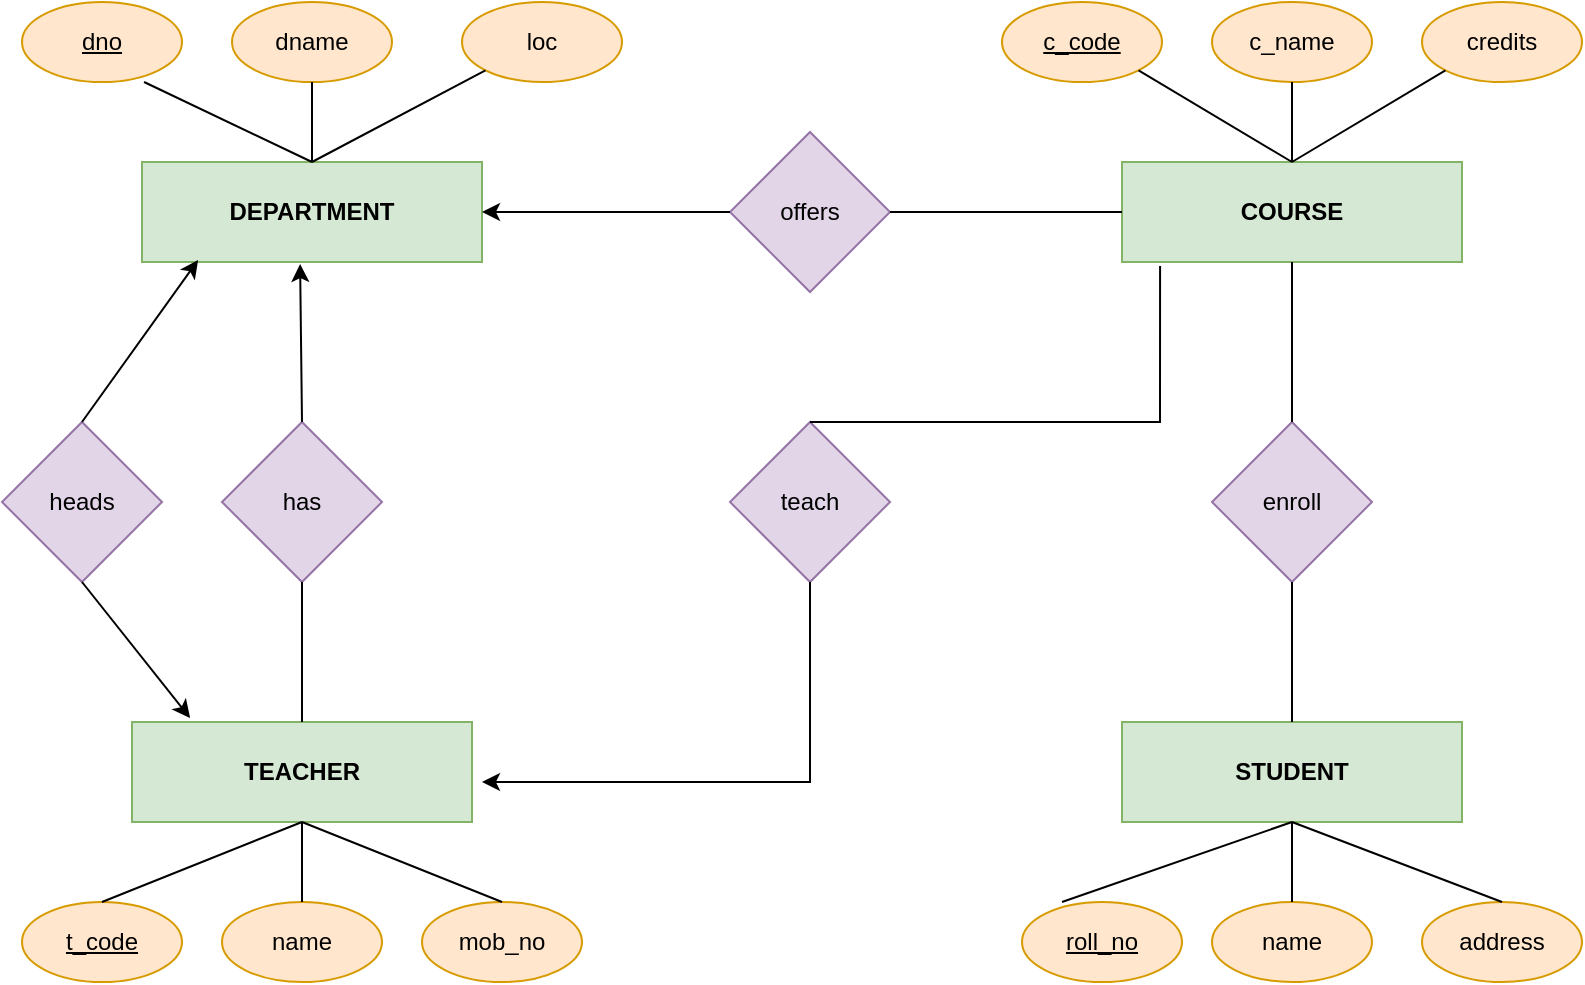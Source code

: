 <mxfile version="20.8.20" type="github">
  <diagram id="C5RBs43oDa-KdzZeNtuy" name="Page-1">
    <mxGraphModel dx="880" dy="484" grid="1" gridSize="10" guides="1" tooltips="1" connect="1" arrows="1" fold="1" page="1" pageScale="1" pageWidth="827" pageHeight="1169" math="0" shadow="0">
      <root>
        <mxCell id="WIyWlLk6GJQsqaUBKTNV-0" />
        <mxCell id="WIyWlLk6GJQsqaUBKTNV-1" parent="WIyWlLk6GJQsqaUBKTNV-0" />
        <mxCell id="QmelOGn8Bxy0PA6LhQc5-0" value="DEPARTMENT" style="rounded=0;whiteSpace=wrap;html=1;fontStyle=1;fillColor=#d5e8d4;strokeColor=#82b366;" vertex="1" parent="WIyWlLk6GJQsqaUBKTNV-1">
          <mxGeometry x="80" y="100" width="170" height="50" as="geometry" />
        </mxCell>
        <mxCell id="QmelOGn8Bxy0PA6LhQc5-1" value="COURSE" style="rounded=0;whiteSpace=wrap;html=1;fontStyle=1;fillColor=#d5e8d4;strokeColor=#82b366;" vertex="1" parent="WIyWlLk6GJQsqaUBKTNV-1">
          <mxGeometry x="570" y="100" width="170" height="50" as="geometry" />
        </mxCell>
        <mxCell id="QmelOGn8Bxy0PA6LhQc5-2" value="offers" style="rhombus;whiteSpace=wrap;html=1;fillColor=#e1d5e7;strokeColor=#9673a6;" vertex="1" parent="WIyWlLk6GJQsqaUBKTNV-1">
          <mxGeometry x="374" y="85" width="80" height="80" as="geometry" />
        </mxCell>
        <mxCell id="QmelOGn8Bxy0PA6LhQc5-3" value="" style="endArrow=classic;html=1;rounded=0;entryX=1;entryY=0.5;entryDx=0;entryDy=0;exitX=0;exitY=0.5;exitDx=0;exitDy=0;" edge="1" parent="WIyWlLk6GJQsqaUBKTNV-1" source="QmelOGn8Bxy0PA6LhQc5-2" target="QmelOGn8Bxy0PA6LhQc5-0">
          <mxGeometry width="50" height="50" relative="1" as="geometry">
            <mxPoint x="270" y="160" as="sourcePoint" />
            <mxPoint x="320" y="110" as="targetPoint" />
          </mxGeometry>
        </mxCell>
        <mxCell id="QmelOGn8Bxy0PA6LhQc5-5" value="" style="endArrow=none;html=1;rounded=0;exitX=1;exitY=0.5;exitDx=0;exitDy=0;entryX=0;entryY=0.5;entryDx=0;entryDy=0;" edge="1" parent="WIyWlLk6GJQsqaUBKTNV-1" source="QmelOGn8Bxy0PA6LhQc5-2" target="QmelOGn8Bxy0PA6LhQc5-1">
          <mxGeometry width="50" height="50" relative="1" as="geometry">
            <mxPoint x="440" y="170" as="sourcePoint" />
            <mxPoint x="490" y="120" as="targetPoint" />
          </mxGeometry>
        </mxCell>
        <mxCell id="QmelOGn8Bxy0PA6LhQc5-6" value="heads" style="rhombus;whiteSpace=wrap;html=1;fillColor=#e1d5e7;strokeColor=#9673a6;" vertex="1" parent="WIyWlLk6GJQsqaUBKTNV-1">
          <mxGeometry x="10" y="230" width="80" height="80" as="geometry" />
        </mxCell>
        <mxCell id="QmelOGn8Bxy0PA6LhQc5-7" value="has" style="rhombus;whiteSpace=wrap;html=1;fillColor=#e1d5e7;strokeColor=#9673a6;" vertex="1" parent="WIyWlLk6GJQsqaUBKTNV-1">
          <mxGeometry x="120" y="230" width="80" height="80" as="geometry" />
        </mxCell>
        <mxCell id="QmelOGn8Bxy0PA6LhQc5-8" value="teach" style="rhombus;whiteSpace=wrap;html=1;fillColor=#e1d5e7;strokeColor=#9673a6;" vertex="1" parent="WIyWlLk6GJQsqaUBKTNV-1">
          <mxGeometry x="374" y="230" width="80" height="80" as="geometry" />
        </mxCell>
        <mxCell id="QmelOGn8Bxy0PA6LhQc5-9" value="enroll" style="rhombus;whiteSpace=wrap;html=1;fillColor=#e1d5e7;strokeColor=#9673a6;" vertex="1" parent="WIyWlLk6GJQsqaUBKTNV-1">
          <mxGeometry x="615" y="230" width="80" height="80" as="geometry" />
        </mxCell>
        <mxCell id="QmelOGn8Bxy0PA6LhQc5-11" value="TEACHER" style="rounded=0;whiteSpace=wrap;html=1;fontStyle=1;fillColor=#d5e8d4;strokeColor=#82b366;" vertex="1" parent="WIyWlLk6GJQsqaUBKTNV-1">
          <mxGeometry x="75" y="380" width="170" height="50" as="geometry" />
        </mxCell>
        <mxCell id="QmelOGn8Bxy0PA6LhQc5-13" value="STUDENT" style="rounded=0;whiteSpace=wrap;html=1;fontStyle=1;fillColor=#d5e8d4;strokeColor=#82b366;" vertex="1" parent="WIyWlLk6GJQsqaUBKTNV-1">
          <mxGeometry x="570" y="380" width="170" height="50" as="geometry" />
        </mxCell>
        <mxCell id="QmelOGn8Bxy0PA6LhQc5-14" value="dno" style="ellipse;whiteSpace=wrap;html=1;fillColor=#ffe6cc;strokeColor=#d79b00;fontStyle=4" vertex="1" parent="WIyWlLk6GJQsqaUBKTNV-1">
          <mxGeometry x="20" y="20" width="80" height="40" as="geometry" />
        </mxCell>
        <mxCell id="QmelOGn8Bxy0PA6LhQc5-15" value="dname" style="ellipse;whiteSpace=wrap;html=1;fillColor=#ffe6cc;strokeColor=#d79b00;" vertex="1" parent="WIyWlLk6GJQsqaUBKTNV-1">
          <mxGeometry x="125" y="20" width="80" height="40" as="geometry" />
        </mxCell>
        <mxCell id="QmelOGn8Bxy0PA6LhQc5-16" value="credits" style="ellipse;whiteSpace=wrap;html=1;fillColor=#ffe6cc;strokeColor=#d79b00;" vertex="1" parent="WIyWlLk6GJQsqaUBKTNV-1">
          <mxGeometry x="720" y="20" width="80" height="40" as="geometry" />
        </mxCell>
        <mxCell id="QmelOGn8Bxy0PA6LhQc5-17" value="c_name" style="ellipse;whiteSpace=wrap;html=1;fillColor=#ffe6cc;strokeColor=#d79b00;" vertex="1" parent="WIyWlLk6GJQsqaUBKTNV-1">
          <mxGeometry x="615" y="20" width="80" height="40" as="geometry" />
        </mxCell>
        <mxCell id="QmelOGn8Bxy0PA6LhQc5-18" value="c_code" style="ellipse;whiteSpace=wrap;html=1;fillColor=#ffe6cc;strokeColor=#d79b00;fontStyle=4" vertex="1" parent="WIyWlLk6GJQsqaUBKTNV-1">
          <mxGeometry x="510" y="20" width="80" height="40" as="geometry" />
        </mxCell>
        <mxCell id="QmelOGn8Bxy0PA6LhQc5-19" value="t_code" style="ellipse;whiteSpace=wrap;html=1;fillColor=#ffe6cc;strokeColor=#d79b00;fontStyle=4" vertex="1" parent="WIyWlLk6GJQsqaUBKTNV-1">
          <mxGeometry x="20" y="470" width="80" height="40" as="geometry" />
        </mxCell>
        <mxCell id="QmelOGn8Bxy0PA6LhQc5-20" value="loc" style="ellipse;whiteSpace=wrap;html=1;fillColor=#ffe6cc;strokeColor=#d79b00;" vertex="1" parent="WIyWlLk6GJQsqaUBKTNV-1">
          <mxGeometry x="240" y="20" width="80" height="40" as="geometry" />
        </mxCell>
        <mxCell id="QmelOGn8Bxy0PA6LhQc5-21" value="name" style="ellipse;whiteSpace=wrap;html=1;fillColor=#ffe6cc;strokeColor=#d79b00;" vertex="1" parent="WIyWlLk6GJQsqaUBKTNV-1">
          <mxGeometry x="615" y="470" width="80" height="40" as="geometry" />
        </mxCell>
        <mxCell id="QmelOGn8Bxy0PA6LhQc5-22" value="roll_no" style="ellipse;whiteSpace=wrap;html=1;fillColor=#ffe6cc;strokeColor=#d79b00;fontStyle=4" vertex="1" parent="WIyWlLk6GJQsqaUBKTNV-1">
          <mxGeometry x="520" y="470" width="80" height="40" as="geometry" />
        </mxCell>
        <mxCell id="QmelOGn8Bxy0PA6LhQc5-23" value="mob_no" style="ellipse;whiteSpace=wrap;html=1;fillColor=#ffe6cc;strokeColor=#d79b00;" vertex="1" parent="WIyWlLk6GJQsqaUBKTNV-1">
          <mxGeometry x="220" y="470" width="80" height="40" as="geometry" />
        </mxCell>
        <mxCell id="QmelOGn8Bxy0PA6LhQc5-24" value="name" style="ellipse;whiteSpace=wrap;html=1;fillColor=#ffe6cc;strokeColor=#d79b00;" vertex="1" parent="WIyWlLk6GJQsqaUBKTNV-1">
          <mxGeometry x="120" y="470" width="80" height="40" as="geometry" />
        </mxCell>
        <mxCell id="QmelOGn8Bxy0PA6LhQc5-25" value="address" style="ellipse;whiteSpace=wrap;html=1;fillColor=#ffe6cc;strokeColor=#d79b00;" vertex="1" parent="WIyWlLk6GJQsqaUBKTNV-1">
          <mxGeometry x="720" y="470" width="80" height="40" as="geometry" />
        </mxCell>
        <mxCell id="QmelOGn8Bxy0PA6LhQc5-26" value="" style="endArrow=none;html=1;rounded=0;exitX=0.5;exitY=0;exitDx=0;exitDy=0;entryX=0;entryY=1;entryDx=0;entryDy=0;" edge="1" parent="WIyWlLk6GJQsqaUBKTNV-1" source="QmelOGn8Bxy0PA6LhQc5-0" target="QmelOGn8Bxy0PA6LhQc5-20">
          <mxGeometry width="50" height="50" relative="1" as="geometry">
            <mxPoint x="220" y="100" as="sourcePoint" />
            <mxPoint x="250" y="60" as="targetPoint" />
          </mxGeometry>
        </mxCell>
        <mxCell id="QmelOGn8Bxy0PA6LhQc5-27" value="" style="endArrow=none;html=1;rounded=0;exitX=0.5;exitY=0;exitDx=0;exitDy=0;entryX=0.5;entryY=1;entryDx=0;entryDy=0;" edge="1" parent="WIyWlLk6GJQsqaUBKTNV-1" source="QmelOGn8Bxy0PA6LhQc5-0" target="QmelOGn8Bxy0PA6LhQc5-15">
          <mxGeometry width="50" height="50" relative="1" as="geometry">
            <mxPoint x="180" y="100" as="sourcePoint" />
            <mxPoint x="160" y="70" as="targetPoint" />
          </mxGeometry>
        </mxCell>
        <mxCell id="QmelOGn8Bxy0PA6LhQc5-29" value="" style="endArrow=none;html=1;rounded=0;exitX=0.763;exitY=1;exitDx=0;exitDy=0;exitPerimeter=0;entryX=0.5;entryY=0;entryDx=0;entryDy=0;" edge="1" parent="WIyWlLk6GJQsqaUBKTNV-1" source="QmelOGn8Bxy0PA6LhQc5-14" target="QmelOGn8Bxy0PA6LhQc5-0">
          <mxGeometry width="50" height="50" relative="1" as="geometry">
            <mxPoint x="60" y="110" as="sourcePoint" />
            <mxPoint x="170" y="100" as="targetPoint" />
          </mxGeometry>
        </mxCell>
        <mxCell id="QmelOGn8Bxy0PA6LhQc5-30" value="" style="endArrow=none;html=1;rounded=0;entryX=0;entryY=1;entryDx=0;entryDy=0;exitX=0.5;exitY=0;exitDx=0;exitDy=0;" edge="1" parent="WIyWlLk6GJQsqaUBKTNV-1" source="QmelOGn8Bxy0PA6LhQc5-1" target="QmelOGn8Bxy0PA6LhQc5-16">
          <mxGeometry width="50" height="50" relative="1" as="geometry">
            <mxPoint x="660" y="100" as="sourcePoint" />
            <mxPoint x="710" y="50" as="targetPoint" />
          </mxGeometry>
        </mxCell>
        <mxCell id="QmelOGn8Bxy0PA6LhQc5-31" value="" style="endArrow=none;html=1;rounded=0;entryX=0.5;entryY=1;entryDx=0;entryDy=0;" edge="1" parent="WIyWlLk6GJQsqaUBKTNV-1" target="QmelOGn8Bxy0PA6LhQc5-17">
          <mxGeometry width="50" height="50" relative="1" as="geometry">
            <mxPoint x="655" y="100" as="sourcePoint" />
            <mxPoint x="710" y="50" as="targetPoint" />
          </mxGeometry>
        </mxCell>
        <mxCell id="QmelOGn8Bxy0PA6LhQc5-33" value="" style="endArrow=none;html=1;rounded=0;entryX=1;entryY=1;entryDx=0;entryDy=0;exitX=0.5;exitY=0;exitDx=0;exitDy=0;" edge="1" parent="WIyWlLk6GJQsqaUBKTNV-1" source="QmelOGn8Bxy0PA6LhQc5-1" target="QmelOGn8Bxy0PA6LhQc5-18">
          <mxGeometry width="50" height="50" relative="1" as="geometry">
            <mxPoint x="610" y="80" as="sourcePoint" />
            <mxPoint x="610" y="60" as="targetPoint" />
          </mxGeometry>
        </mxCell>
        <mxCell id="QmelOGn8Bxy0PA6LhQc5-34" value="" style="endArrow=classic;html=1;rounded=0;entryX=0.165;entryY=0.98;entryDx=0;entryDy=0;entryPerimeter=0;" edge="1" parent="WIyWlLk6GJQsqaUBKTNV-1" target="QmelOGn8Bxy0PA6LhQc5-0">
          <mxGeometry width="50" height="50" relative="1" as="geometry">
            <mxPoint x="50" y="230" as="sourcePoint" />
            <mxPoint x="100" y="180" as="targetPoint" />
          </mxGeometry>
        </mxCell>
        <mxCell id="QmelOGn8Bxy0PA6LhQc5-35" value="" style="endArrow=classic;html=1;rounded=0;exitX=0.5;exitY=1;exitDx=0;exitDy=0;entryX=0.171;entryY=-0.04;entryDx=0;entryDy=0;entryPerimeter=0;" edge="1" parent="WIyWlLk6GJQsqaUBKTNV-1" source="QmelOGn8Bxy0PA6LhQc5-6" target="QmelOGn8Bxy0PA6LhQc5-11">
          <mxGeometry width="50" height="50" relative="1" as="geometry">
            <mxPoint x="60" y="360" as="sourcePoint" />
            <mxPoint x="110" y="310" as="targetPoint" />
          </mxGeometry>
        </mxCell>
        <mxCell id="QmelOGn8Bxy0PA6LhQc5-36" value="" style="endArrow=none;html=1;rounded=0;entryX=0.5;entryY=1;entryDx=0;entryDy=0;" edge="1" parent="WIyWlLk6GJQsqaUBKTNV-1" target="QmelOGn8Bxy0PA6LhQc5-7">
          <mxGeometry width="50" height="50" relative="1" as="geometry">
            <mxPoint x="160" y="380" as="sourcePoint" />
            <mxPoint x="210" y="330" as="targetPoint" />
          </mxGeometry>
        </mxCell>
        <mxCell id="QmelOGn8Bxy0PA6LhQc5-37" value="" style="endArrow=classic;html=1;rounded=0;entryX=0.465;entryY=1.02;entryDx=0;entryDy=0;entryPerimeter=0;" edge="1" parent="WIyWlLk6GJQsqaUBKTNV-1" target="QmelOGn8Bxy0PA6LhQc5-0">
          <mxGeometry width="50" height="50" relative="1" as="geometry">
            <mxPoint x="160" y="230" as="sourcePoint" />
            <mxPoint x="210" y="180" as="targetPoint" />
          </mxGeometry>
        </mxCell>
        <mxCell id="QmelOGn8Bxy0PA6LhQc5-38" value="" style="endArrow=none;html=1;rounded=0;entryX=0.112;entryY=1.04;entryDx=0;entryDy=0;entryPerimeter=0;" edge="1" parent="WIyWlLk6GJQsqaUBKTNV-1" target="QmelOGn8Bxy0PA6LhQc5-1">
          <mxGeometry width="50" height="50" relative="1" as="geometry">
            <mxPoint x="414" y="230" as="sourcePoint" />
            <mxPoint x="464" y="180" as="targetPoint" />
            <Array as="points">
              <mxPoint x="589" y="230" />
            </Array>
          </mxGeometry>
        </mxCell>
        <mxCell id="QmelOGn8Bxy0PA6LhQc5-39" value="" style="endArrow=classic;html=1;rounded=0;exitX=0.5;exitY=1;exitDx=0;exitDy=0;" edge="1" parent="WIyWlLk6GJQsqaUBKTNV-1" source="QmelOGn8Bxy0PA6LhQc5-8">
          <mxGeometry width="50" height="50" relative="1" as="geometry">
            <mxPoint x="250" y="410" as="sourcePoint" />
            <mxPoint x="250" y="410" as="targetPoint" />
            <Array as="points">
              <mxPoint x="414" y="410" />
            </Array>
          </mxGeometry>
        </mxCell>
        <mxCell id="QmelOGn8Bxy0PA6LhQc5-40" value="" style="endArrow=none;html=1;rounded=0;entryX=0.5;entryY=1;entryDx=0;entryDy=0;" edge="1" parent="WIyWlLk6GJQsqaUBKTNV-1" target="QmelOGn8Bxy0PA6LhQc5-1">
          <mxGeometry width="50" height="50" relative="1" as="geometry">
            <mxPoint x="655" y="230" as="sourcePoint" />
            <mxPoint x="700" y="180" as="targetPoint" />
          </mxGeometry>
        </mxCell>
        <mxCell id="QmelOGn8Bxy0PA6LhQc5-41" value="" style="endArrow=none;html=1;rounded=0;entryX=0.5;entryY=1;entryDx=0;entryDy=0;exitX=0.5;exitY=0;exitDx=0;exitDy=0;" edge="1" parent="WIyWlLk6GJQsqaUBKTNV-1" source="QmelOGn8Bxy0PA6LhQc5-13" target="QmelOGn8Bxy0PA6LhQc5-9">
          <mxGeometry width="50" height="50" relative="1" as="geometry">
            <mxPoint x="610" y="360" as="sourcePoint" />
            <mxPoint x="660" y="310" as="targetPoint" />
          </mxGeometry>
        </mxCell>
        <mxCell id="QmelOGn8Bxy0PA6LhQc5-42" value="" style="endArrow=none;html=1;rounded=0;entryX=0.5;entryY=1;entryDx=0;entryDy=0;" edge="1" parent="WIyWlLk6GJQsqaUBKTNV-1" target="QmelOGn8Bxy0PA6LhQc5-11">
          <mxGeometry width="50" height="50" relative="1" as="geometry">
            <mxPoint x="60" y="470" as="sourcePoint" />
            <mxPoint x="110" y="420" as="targetPoint" />
          </mxGeometry>
        </mxCell>
        <mxCell id="QmelOGn8Bxy0PA6LhQc5-43" value="" style="endArrow=none;html=1;rounded=0;exitX=0.5;exitY=0;exitDx=0;exitDy=0;" edge="1" parent="WIyWlLk6GJQsqaUBKTNV-1" source="QmelOGn8Bxy0PA6LhQc5-24">
          <mxGeometry width="50" height="50" relative="1" as="geometry">
            <mxPoint x="130" y="490" as="sourcePoint" />
            <mxPoint x="160" y="430" as="targetPoint" />
          </mxGeometry>
        </mxCell>
        <mxCell id="QmelOGn8Bxy0PA6LhQc5-44" value="" style="endArrow=none;html=1;rounded=0;entryX=0.5;entryY=0;entryDx=0;entryDy=0;" edge="1" parent="WIyWlLk6GJQsqaUBKTNV-1" target="QmelOGn8Bxy0PA6LhQc5-23">
          <mxGeometry width="50" height="50" relative="1" as="geometry">
            <mxPoint x="160" y="430" as="sourcePoint" />
            <mxPoint x="290" y="430" as="targetPoint" />
          </mxGeometry>
        </mxCell>
        <mxCell id="QmelOGn8Bxy0PA6LhQc5-45" value="" style="endArrow=none;html=1;rounded=0;entryX=0.5;entryY=1;entryDx=0;entryDy=0;" edge="1" parent="WIyWlLk6GJQsqaUBKTNV-1" target="QmelOGn8Bxy0PA6LhQc5-13">
          <mxGeometry width="50" height="50" relative="1" as="geometry">
            <mxPoint x="540" y="470" as="sourcePoint" />
            <mxPoint x="590" y="420" as="targetPoint" />
          </mxGeometry>
        </mxCell>
        <mxCell id="QmelOGn8Bxy0PA6LhQc5-46" value="" style="endArrow=none;html=1;rounded=0;entryX=0.5;entryY=1;entryDx=0;entryDy=0;" edge="1" parent="WIyWlLk6GJQsqaUBKTNV-1" source="QmelOGn8Bxy0PA6LhQc5-21" target="QmelOGn8Bxy0PA6LhQc5-13">
          <mxGeometry width="50" height="50" relative="1" as="geometry">
            <mxPoint x="640" y="500" as="sourcePoint" />
            <mxPoint x="650" y="430" as="targetPoint" />
          </mxGeometry>
        </mxCell>
        <mxCell id="QmelOGn8Bxy0PA6LhQc5-47" value="" style="endArrow=none;html=1;rounded=0;exitX=0.5;exitY=1;exitDx=0;exitDy=0;entryX=0.5;entryY=0;entryDx=0;entryDy=0;" edge="1" parent="WIyWlLk6GJQsqaUBKTNV-1" source="QmelOGn8Bxy0PA6LhQc5-13" target="QmelOGn8Bxy0PA6LhQc5-25">
          <mxGeometry width="50" height="50" relative="1" as="geometry">
            <mxPoint x="750" y="470" as="sourcePoint" />
            <mxPoint x="800" y="420" as="targetPoint" />
          </mxGeometry>
        </mxCell>
      </root>
    </mxGraphModel>
  </diagram>
</mxfile>
